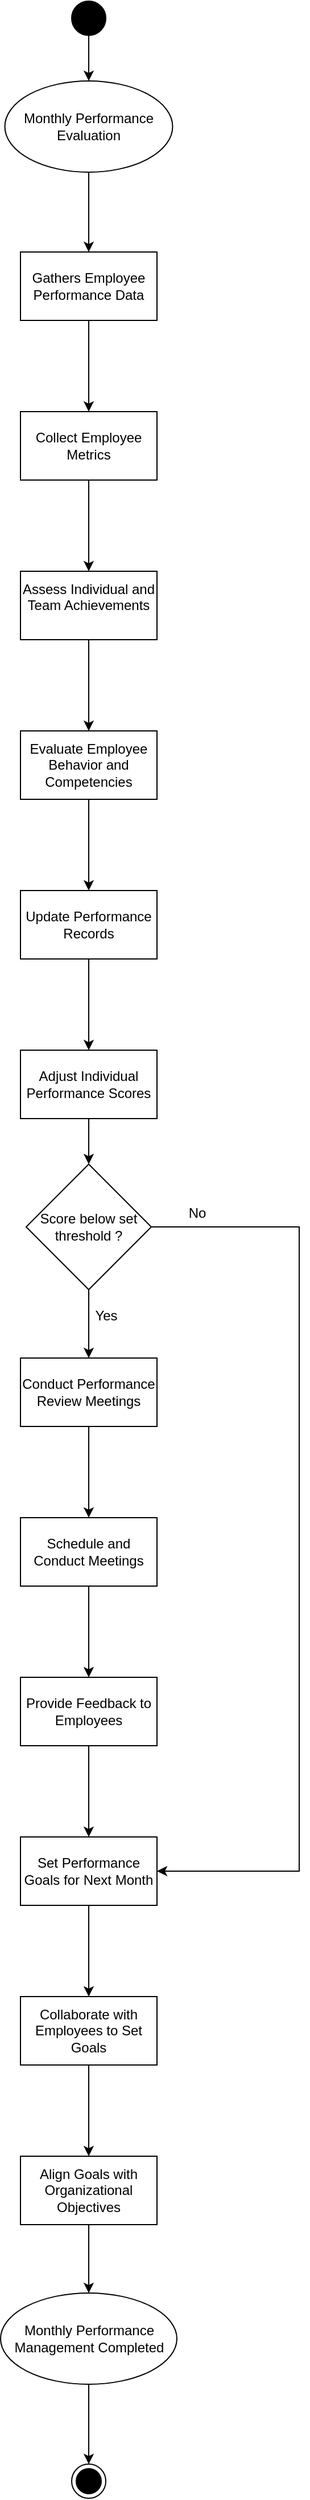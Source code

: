 <mxfile version="22.1.21" type="github">
  <diagram name="Page-1" id="7iKQPMxI6YCVzNWekyDI">
    <mxGraphModel dx="2074" dy="1144" grid="1" gridSize="10" guides="1" tooltips="1" connect="1" arrows="1" fold="1" page="1" pageScale="1" pageWidth="850" pageHeight="1100" background="#ffffff" math="0" shadow="0">
      <root>
        <mxCell id="0" />
        <mxCell id="1" parent="0" />
        <mxCell id="BukiwJzhy6_vVrmL2CgK-54" style="edgeStyle=orthogonalEdgeStyle;rounded=0;orthogonalLoop=1;jettySize=auto;html=1;exitX=0.5;exitY=1;exitDx=0;exitDy=0;entryX=0.5;entryY=0;entryDx=0;entryDy=0;" edge="1" parent="1" source="BukiwJzhy6_vVrmL2CgK-14" target="BukiwJzhy6_vVrmL2CgK-52">
          <mxGeometry relative="1" as="geometry" />
        </mxCell>
        <mxCell id="BukiwJzhy6_vVrmL2CgK-14" value="" style="ellipse;fillColor=strokeColor;html=1;" vertex="1" parent="1">
          <mxGeometry x="310" y="40" width="30" height="30" as="geometry" />
        </mxCell>
        <mxCell id="BukiwJzhy6_vVrmL2CgK-23" value="" style="edgeStyle=orthogonalEdgeStyle;rounded=0;orthogonalLoop=1;jettySize=auto;html=1;" edge="1" parent="1" source="BukiwJzhy6_vVrmL2CgK-18" target="BukiwJzhy6_vVrmL2CgK-22">
          <mxGeometry relative="1" as="geometry" />
        </mxCell>
        <mxCell id="BukiwJzhy6_vVrmL2CgK-18" value="Gathers Employee Performance Data" style="whiteSpace=wrap;html=1;rounded=0;" vertex="1" parent="1">
          <mxGeometry x="265" y="260" width="120" height="60" as="geometry" />
        </mxCell>
        <mxCell id="BukiwJzhy6_vVrmL2CgK-29" value="" style="edgeStyle=orthogonalEdgeStyle;rounded=0;orthogonalLoop=1;jettySize=auto;html=1;" edge="1" parent="1" source="BukiwJzhy6_vVrmL2CgK-22" target="BukiwJzhy6_vVrmL2CgK-28">
          <mxGeometry relative="1" as="geometry" />
        </mxCell>
        <mxCell id="BukiwJzhy6_vVrmL2CgK-22" value="Collect Employee Metrics" style="whiteSpace=wrap;html=1;rounded=0;" vertex="1" parent="1">
          <mxGeometry x="265" y="400" width="120" height="60" as="geometry" />
        </mxCell>
        <mxCell id="BukiwJzhy6_vVrmL2CgK-31" value="" style="edgeStyle=orthogonalEdgeStyle;rounded=0;orthogonalLoop=1;jettySize=auto;html=1;" edge="1" parent="1" source="BukiwJzhy6_vVrmL2CgK-28" target="BukiwJzhy6_vVrmL2CgK-30">
          <mxGeometry relative="1" as="geometry" />
        </mxCell>
        <mxCell id="BukiwJzhy6_vVrmL2CgK-28" value="&lt;div&gt;Assess Individual and Team Achievements&lt;/div&gt;&lt;div&gt;&lt;br&gt;&lt;/div&gt;" style="whiteSpace=wrap;html=1;rounded=0;" vertex="1" parent="1">
          <mxGeometry x="265" y="540" width="120" height="60" as="geometry" />
        </mxCell>
        <mxCell id="BukiwJzhy6_vVrmL2CgK-33" value="" style="edgeStyle=orthogonalEdgeStyle;rounded=0;orthogonalLoop=1;jettySize=auto;html=1;" edge="1" parent="1" source="BukiwJzhy6_vVrmL2CgK-30" target="BukiwJzhy6_vVrmL2CgK-32">
          <mxGeometry relative="1" as="geometry" />
        </mxCell>
        <mxCell id="BukiwJzhy6_vVrmL2CgK-30" value="Evaluate Employee Behavior and Competencies" style="whiteSpace=wrap;html=1;rounded=0;" vertex="1" parent="1">
          <mxGeometry x="265" y="680" width="120" height="60" as="geometry" />
        </mxCell>
        <mxCell id="BukiwJzhy6_vVrmL2CgK-35" value="" style="edgeStyle=orthogonalEdgeStyle;rounded=0;orthogonalLoop=1;jettySize=auto;html=1;" edge="1" parent="1" source="BukiwJzhy6_vVrmL2CgK-32" target="BukiwJzhy6_vVrmL2CgK-34">
          <mxGeometry relative="1" as="geometry" />
        </mxCell>
        <mxCell id="BukiwJzhy6_vVrmL2CgK-32" value="Update Performance Records" style="whiteSpace=wrap;html=1;rounded=0;" vertex="1" parent="1">
          <mxGeometry x="265" y="820" width="120" height="60" as="geometry" />
        </mxCell>
        <mxCell id="BukiwJzhy6_vVrmL2CgK-57" style="edgeStyle=orthogonalEdgeStyle;rounded=0;orthogonalLoop=1;jettySize=auto;html=1;exitX=0.5;exitY=1;exitDx=0;exitDy=0;entryX=0.5;entryY=0;entryDx=0;entryDy=0;" edge="1" parent="1" source="BukiwJzhy6_vVrmL2CgK-34" target="BukiwJzhy6_vVrmL2CgK-56">
          <mxGeometry relative="1" as="geometry" />
        </mxCell>
        <mxCell id="BukiwJzhy6_vVrmL2CgK-34" value="Adjust Individual Performance Scores" style="whiteSpace=wrap;html=1;rounded=0;" vertex="1" parent="1">
          <mxGeometry x="265" y="960" width="120" height="60" as="geometry" />
        </mxCell>
        <mxCell id="BukiwJzhy6_vVrmL2CgK-39" value="" style="edgeStyle=orthogonalEdgeStyle;rounded=0;orthogonalLoop=1;jettySize=auto;html=1;" edge="1" parent="1" source="BukiwJzhy6_vVrmL2CgK-36" target="BukiwJzhy6_vVrmL2CgK-38">
          <mxGeometry relative="1" as="geometry" />
        </mxCell>
        <mxCell id="BukiwJzhy6_vVrmL2CgK-36" value="Conduct Performance Review Meetings" style="whiteSpace=wrap;html=1;rounded=0;" vertex="1" parent="1">
          <mxGeometry x="265" y="1230" width="120" height="60" as="geometry" />
        </mxCell>
        <mxCell id="BukiwJzhy6_vVrmL2CgK-41" value="" style="edgeStyle=orthogonalEdgeStyle;rounded=0;orthogonalLoop=1;jettySize=auto;html=1;" edge="1" parent="1" source="BukiwJzhy6_vVrmL2CgK-38" target="BukiwJzhy6_vVrmL2CgK-40">
          <mxGeometry relative="1" as="geometry" />
        </mxCell>
        <mxCell id="BukiwJzhy6_vVrmL2CgK-38" value="Schedule and Conduct Meetings" style="whiteSpace=wrap;html=1;rounded=0;" vertex="1" parent="1">
          <mxGeometry x="265" y="1370" width="120" height="60" as="geometry" />
        </mxCell>
        <mxCell id="BukiwJzhy6_vVrmL2CgK-43" value="" style="edgeStyle=orthogonalEdgeStyle;rounded=0;orthogonalLoop=1;jettySize=auto;html=1;" edge="1" parent="1" source="BukiwJzhy6_vVrmL2CgK-40" target="BukiwJzhy6_vVrmL2CgK-42">
          <mxGeometry relative="1" as="geometry" />
        </mxCell>
        <mxCell id="BukiwJzhy6_vVrmL2CgK-40" value="Provide Feedback to Employees" style="whiteSpace=wrap;html=1;rounded=0;" vertex="1" parent="1">
          <mxGeometry x="265" y="1510" width="120" height="60" as="geometry" />
        </mxCell>
        <mxCell id="BukiwJzhy6_vVrmL2CgK-45" value="" style="edgeStyle=orthogonalEdgeStyle;rounded=0;orthogonalLoop=1;jettySize=auto;html=1;" edge="1" parent="1" source="BukiwJzhy6_vVrmL2CgK-42" target="BukiwJzhy6_vVrmL2CgK-44">
          <mxGeometry relative="1" as="geometry" />
        </mxCell>
        <mxCell id="BukiwJzhy6_vVrmL2CgK-42" value="Set Performance Goals for Next Month" style="whiteSpace=wrap;html=1;rounded=0;" vertex="1" parent="1">
          <mxGeometry x="265" y="1650" width="120" height="60" as="geometry" />
        </mxCell>
        <mxCell id="BukiwJzhy6_vVrmL2CgK-47" value="" style="edgeStyle=orthogonalEdgeStyle;rounded=0;orthogonalLoop=1;jettySize=auto;html=1;" edge="1" parent="1" source="BukiwJzhy6_vVrmL2CgK-44" target="BukiwJzhy6_vVrmL2CgK-46">
          <mxGeometry relative="1" as="geometry" />
        </mxCell>
        <mxCell id="BukiwJzhy6_vVrmL2CgK-44" value="Collaborate with Employees to Set Goals" style="whiteSpace=wrap;html=1;rounded=0;" vertex="1" parent="1">
          <mxGeometry x="265" y="1790" width="120" height="60" as="geometry" />
        </mxCell>
        <mxCell id="BukiwJzhy6_vVrmL2CgK-49" style="edgeStyle=orthogonalEdgeStyle;rounded=0;orthogonalLoop=1;jettySize=auto;html=1;exitX=0.5;exitY=1;exitDx=0;exitDy=0;" edge="1" parent="1" source="BukiwJzhy6_vVrmL2CgK-46" target="BukiwJzhy6_vVrmL2CgK-48">
          <mxGeometry relative="1" as="geometry" />
        </mxCell>
        <mxCell id="BukiwJzhy6_vVrmL2CgK-46" value="Align Goals with Organizational Objectives" style="whiteSpace=wrap;html=1;rounded=0;" vertex="1" parent="1">
          <mxGeometry x="265" y="1930" width="120" height="60" as="geometry" />
        </mxCell>
        <mxCell id="BukiwJzhy6_vVrmL2CgK-51" style="edgeStyle=orthogonalEdgeStyle;rounded=0;orthogonalLoop=1;jettySize=auto;html=1;exitX=0.5;exitY=1;exitDx=0;exitDy=0;" edge="1" parent="1" source="BukiwJzhy6_vVrmL2CgK-48" target="BukiwJzhy6_vVrmL2CgK-50">
          <mxGeometry relative="1" as="geometry" />
        </mxCell>
        <mxCell id="BukiwJzhy6_vVrmL2CgK-48" value="Monthly Performance Management Completed" style="ellipse;whiteSpace=wrap;html=1;" vertex="1" parent="1">
          <mxGeometry x="247.5" y="2050" width="155" height="80" as="geometry" />
        </mxCell>
        <mxCell id="BukiwJzhy6_vVrmL2CgK-50" value="" style="ellipse;html=1;shape=endState;fillColor=strokeColor;" vertex="1" parent="1">
          <mxGeometry x="310" y="2200" width="30" height="30" as="geometry" />
        </mxCell>
        <mxCell id="BukiwJzhy6_vVrmL2CgK-53" style="edgeStyle=orthogonalEdgeStyle;rounded=0;orthogonalLoop=1;jettySize=auto;html=1;exitX=0.5;exitY=1;exitDx=0;exitDy=0;" edge="1" parent="1" source="BukiwJzhy6_vVrmL2CgK-52" target="BukiwJzhy6_vVrmL2CgK-18">
          <mxGeometry relative="1" as="geometry" />
        </mxCell>
        <mxCell id="BukiwJzhy6_vVrmL2CgK-52" value="Monthly Performance Evaluation" style="ellipse;whiteSpace=wrap;html=1;" vertex="1" parent="1">
          <mxGeometry x="251.25" y="110" width="147.5" height="80" as="geometry" />
        </mxCell>
        <mxCell id="BukiwJzhy6_vVrmL2CgK-58" style="edgeStyle=orthogonalEdgeStyle;rounded=0;orthogonalLoop=1;jettySize=auto;html=1;exitX=0.5;exitY=1;exitDx=0;exitDy=0;" edge="1" parent="1" source="BukiwJzhy6_vVrmL2CgK-56" target="BukiwJzhy6_vVrmL2CgK-36">
          <mxGeometry relative="1" as="geometry" />
        </mxCell>
        <mxCell id="BukiwJzhy6_vVrmL2CgK-60" style="edgeStyle=orthogonalEdgeStyle;rounded=0;orthogonalLoop=1;jettySize=auto;html=1;exitX=1;exitY=0.5;exitDx=0;exitDy=0;entryX=1;entryY=0.5;entryDx=0;entryDy=0;" edge="1" parent="1" source="BukiwJzhy6_vVrmL2CgK-56" target="BukiwJzhy6_vVrmL2CgK-42">
          <mxGeometry relative="1" as="geometry">
            <Array as="points">
              <mxPoint x="510" y="1115" />
              <mxPoint x="510" y="1680" />
            </Array>
          </mxGeometry>
        </mxCell>
        <mxCell id="BukiwJzhy6_vVrmL2CgK-56" value="Score below set threshold ?" style="rhombus;whiteSpace=wrap;html=1;" vertex="1" parent="1">
          <mxGeometry x="270" y="1060" width="110" height="110" as="geometry" />
        </mxCell>
        <mxCell id="BukiwJzhy6_vVrmL2CgK-59" value="Yes" style="text;html=1;align=center;verticalAlign=middle;resizable=0;points=[];autosize=1;strokeColor=none;fillColor=none;" vertex="1" parent="1">
          <mxGeometry x="320" y="1178" width="40" height="30" as="geometry" />
        </mxCell>
        <mxCell id="BukiwJzhy6_vVrmL2CgK-61" value="No" style="text;html=1;align=center;verticalAlign=middle;resizable=0;points=[];autosize=1;strokeColor=none;fillColor=none;" vertex="1" parent="1">
          <mxGeometry x="400" y="1088" width="40" height="30" as="geometry" />
        </mxCell>
      </root>
    </mxGraphModel>
  </diagram>
</mxfile>
